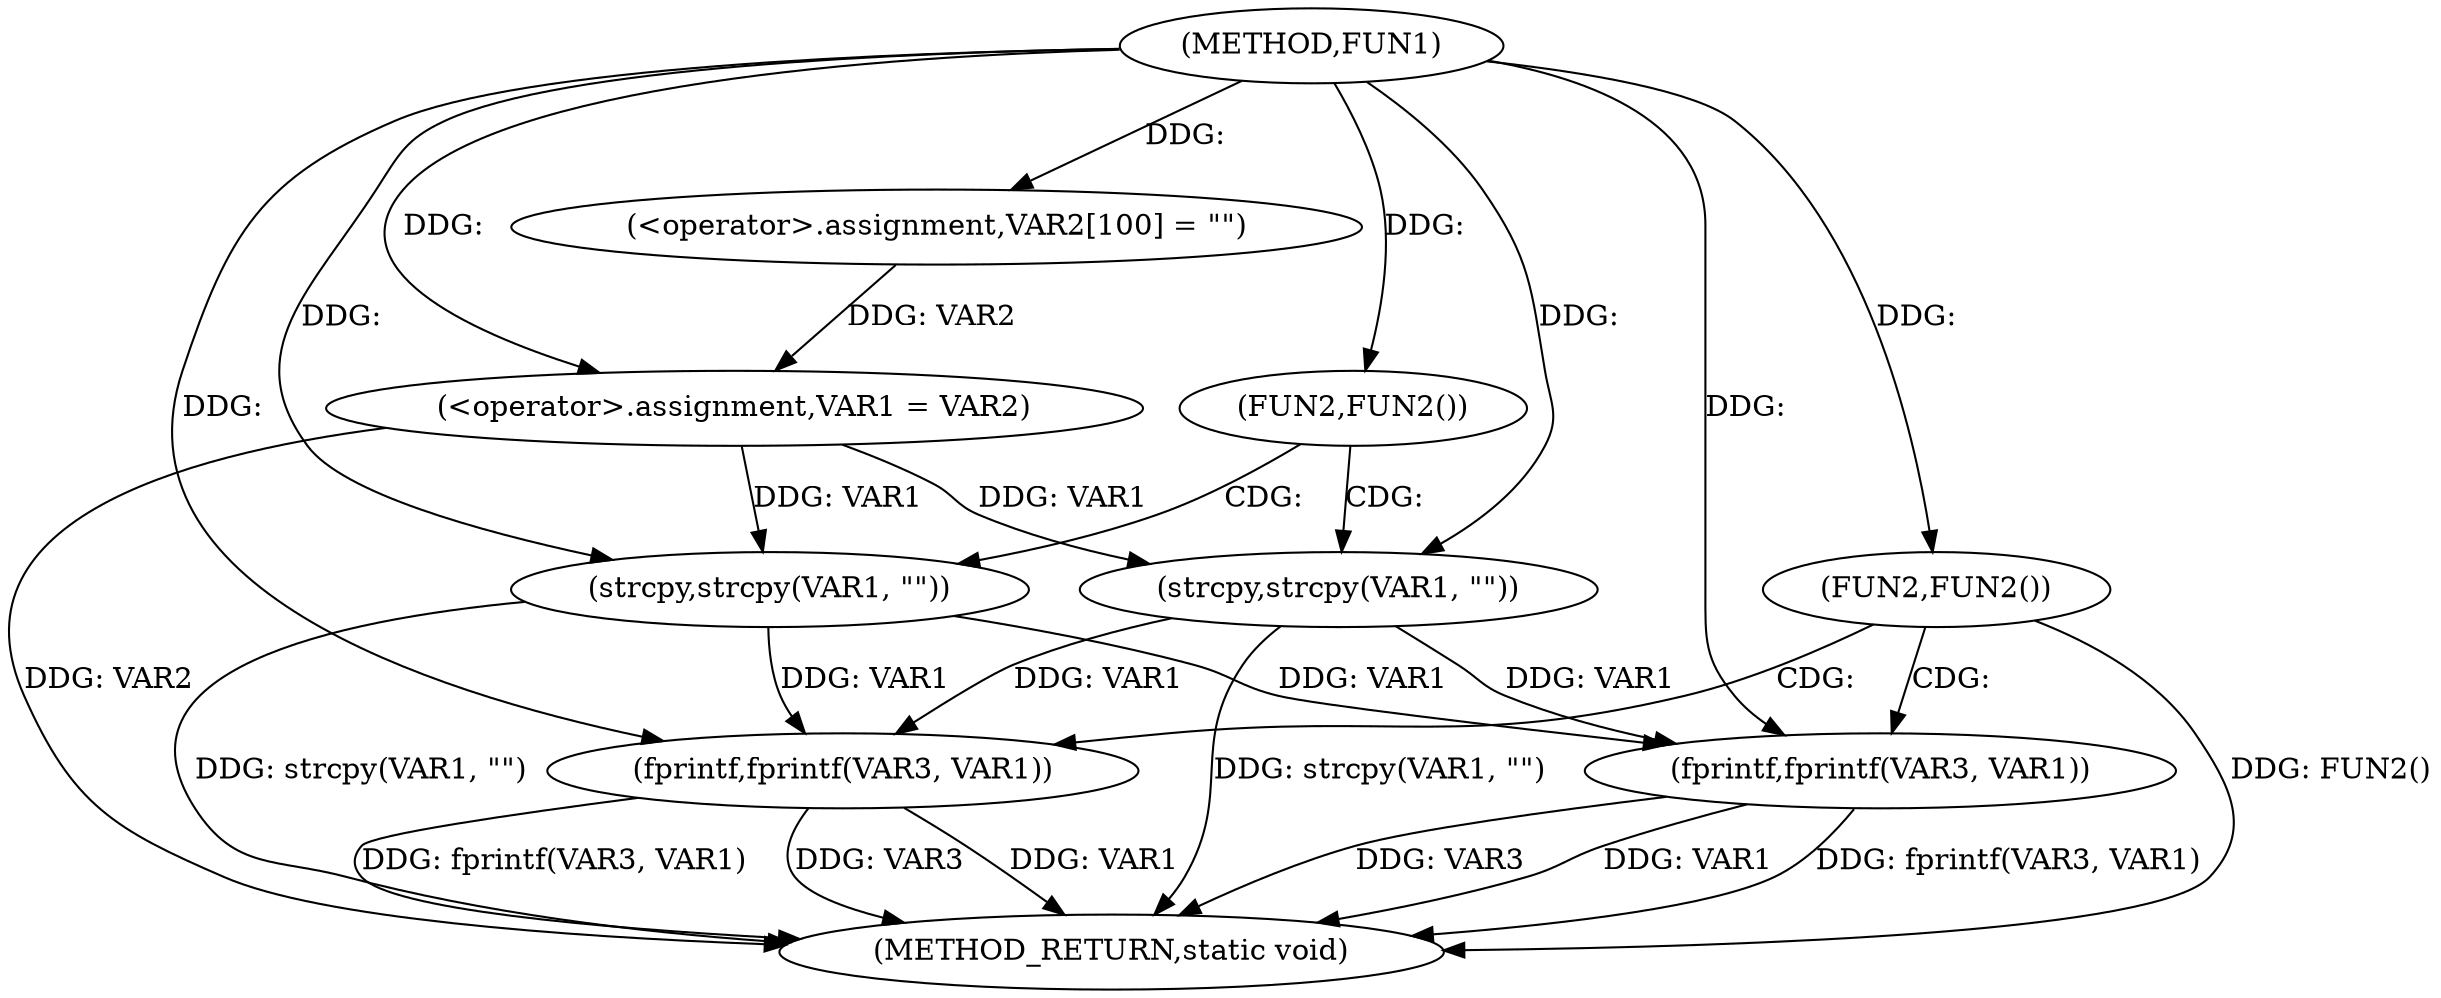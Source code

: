 digraph FUN1 {  
"1000100" [label = "(METHOD,FUN1)" ]
"1000132" [label = "(METHOD_RETURN,static void)" ]
"1000104" [label = "(<operator>.assignment,VAR2[100] = \"\")" ]
"1000107" [label = "(<operator>.assignment,VAR1 = VAR2)" ]
"1000111" [label = "(FUN2,FUN2())" ]
"1000113" [label = "(strcpy,strcpy(VAR1, \"\"))" ]
"1000118" [label = "(strcpy,strcpy(VAR1, \"\"))" ]
"1000122" [label = "(FUN2,FUN2())" ]
"1000124" [label = "(fprintf,fprintf(VAR3, VAR1))" ]
"1000129" [label = "(fprintf,fprintf(VAR3, VAR1))" ]
  "1000124" -> "1000132"  [ label = "DDG: VAR3"] 
  "1000129" -> "1000132"  [ label = "DDG: fprintf(VAR3, VAR1)"] 
  "1000118" -> "1000132"  [ label = "DDG: strcpy(VAR1, \"\")"] 
  "1000113" -> "1000132"  [ label = "DDG: strcpy(VAR1, \"\")"] 
  "1000122" -> "1000132"  [ label = "DDG: FUN2()"] 
  "1000107" -> "1000132"  [ label = "DDG: VAR2"] 
  "1000129" -> "1000132"  [ label = "DDG: VAR3"] 
  "1000124" -> "1000132"  [ label = "DDG: VAR1"] 
  "1000129" -> "1000132"  [ label = "DDG: VAR1"] 
  "1000124" -> "1000132"  [ label = "DDG: fprintf(VAR3, VAR1)"] 
  "1000100" -> "1000104"  [ label = "DDG: "] 
  "1000104" -> "1000107"  [ label = "DDG: VAR2"] 
  "1000100" -> "1000107"  [ label = "DDG: "] 
  "1000100" -> "1000111"  [ label = "DDG: "] 
  "1000107" -> "1000113"  [ label = "DDG: VAR1"] 
  "1000100" -> "1000113"  [ label = "DDG: "] 
  "1000107" -> "1000118"  [ label = "DDG: VAR1"] 
  "1000100" -> "1000118"  [ label = "DDG: "] 
  "1000100" -> "1000122"  [ label = "DDG: "] 
  "1000100" -> "1000124"  [ label = "DDG: "] 
  "1000113" -> "1000124"  [ label = "DDG: VAR1"] 
  "1000118" -> "1000124"  [ label = "DDG: VAR1"] 
  "1000100" -> "1000129"  [ label = "DDG: "] 
  "1000113" -> "1000129"  [ label = "DDG: VAR1"] 
  "1000118" -> "1000129"  [ label = "DDG: VAR1"] 
  "1000111" -> "1000113"  [ label = "CDG: "] 
  "1000111" -> "1000118"  [ label = "CDG: "] 
  "1000122" -> "1000129"  [ label = "CDG: "] 
  "1000122" -> "1000124"  [ label = "CDG: "] 
}
